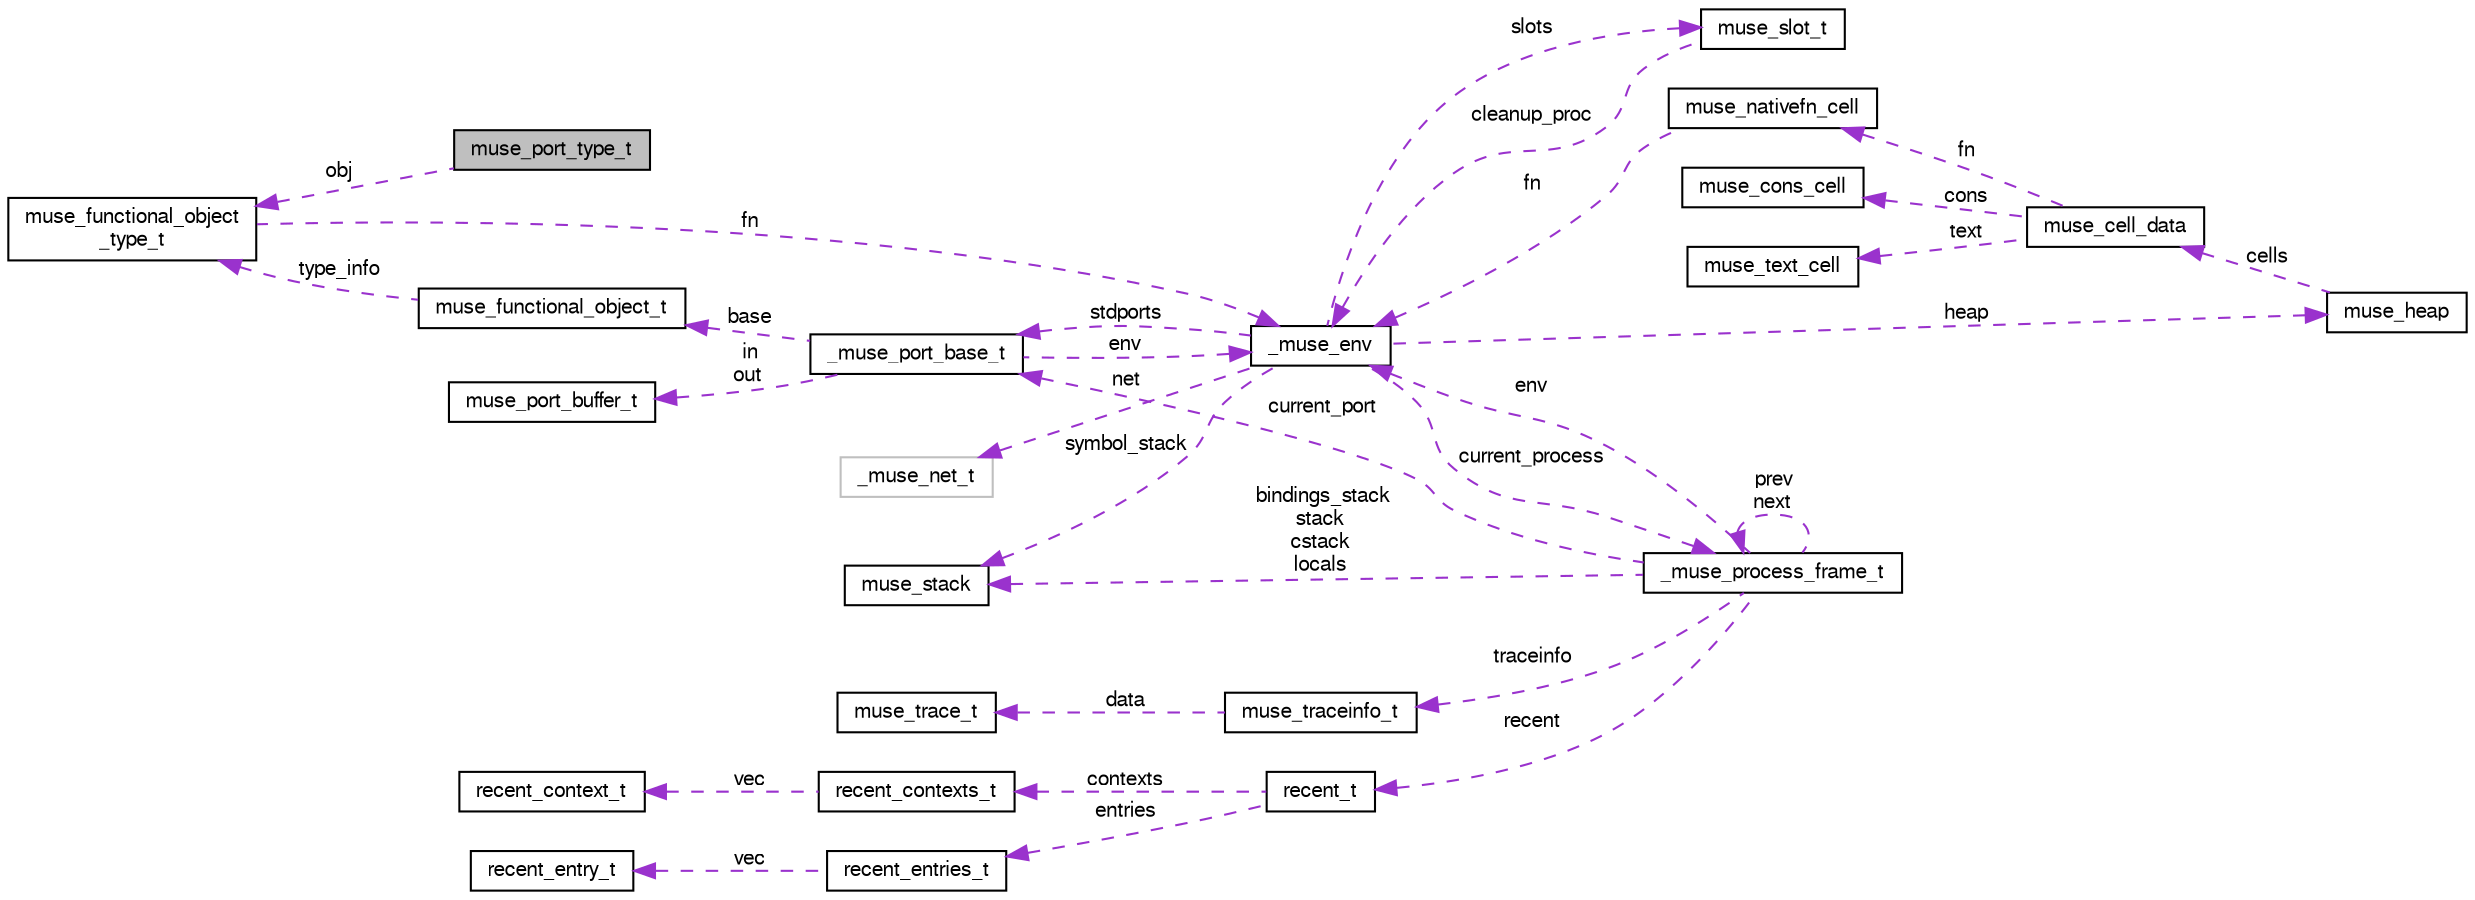 digraph "muse_port_type_t"
{
  edge [fontname="FreeSans",fontsize="10",labelfontname="FreeSans",labelfontsize="10"];
  node [fontname="FreeSans",fontsize="10",shape=record];
  rankdir="LR";
  Node1 [label="muse_port_type_t",height=0.2,width=0.4,color="black", fillcolor="grey75", style="filled" fontcolor="black"];
  Node2 -> Node1 [dir="back",color="darkorchid3",fontsize="10",style="dashed",label=" obj" ,fontname="FreeSans"];
  Node2 [label="muse_functional_object\l_type_t",height=0.2,width=0.4,color="black", fillcolor="white", style="filled",URL="$structmuse__functional__object__type__t.html",tooltip="Type information for a functional object."];
  Node3 -> Node2 [dir="back",color="darkorchid3",fontsize="10",style="dashed",label=" fn" ,fontname="FreeSans"];
  Node3 [label="_muse_env",height=0.2,width=0.4,color="black", fillcolor="white", style="filled",URL="$struct__muse__env.html",tooltip="The muse environment contains all info relevant to evaluation of expressions in muSE."];
  Node4 -> Node3 [dir="back",color="darkorchid3",fontsize="10",style="dashed",label=" stdports" ,fontname="FreeSans"];
  Node4 [label="_muse_port_base_t",height=0.2,width=0.4,color="black", fillcolor="white", style="filled",URL="$struct__muse__port__base__t.html",tooltip="The base port type."];
  Node3 -> Node4 [dir="back",color="darkorchid3",fontsize="10",style="dashed",label=" env" ,fontname="FreeSans"];
  Node5 -> Node4 [dir="back",color="darkorchid3",fontsize="10",style="dashed",label=" in\nout" ,fontname="FreeSans"];
  Node5 [label="muse_port_buffer_t",height=0.2,width=0.4,color="black", fillcolor="white", style="filled",URL="$structmuse__port__buffer__t.html",tooltip="Every port is buffered for input as well as output."];
  Node6 -> Node4 [dir="back",color="darkorchid3",fontsize="10",style="dashed",label=" base" ,fontname="FreeSans"];
  Node6 [label="muse_functional_object_t",height=0.2,width=0.4,color="black", fillcolor="white", style="filled",URL="$structmuse__functional__object__t.html",tooltip="Any muSE functional object must always begin with this structure."];
  Node2 -> Node6 [dir="back",color="darkorchid3",fontsize="10",style="dashed",label=" type_info" ,fontname="FreeSans"];
  Node7 -> Node3 [dir="back",color="darkorchid3",fontsize="10",style="dashed",label=" heap" ,fontname="FreeSans"];
  Node7 [label="muse_heap",height=0.2,width=0.4,color="black", fillcolor="white", style="filled",URL="$structmuse__heap.html",tooltip="The muse heap is an array of cells where the cells available for allocation are collected into a free..."];
  Node8 -> Node7 [dir="back",color="darkorchid3",fontsize="10",style="dashed",label=" cells" ,fontname="FreeSans"];
  Node8 [label="muse_cell_data",height=0.2,width=0.4,color="black", fillcolor="white", style="filled",URL="$unionmuse__cell__data.html",tooltip="A muse cell is a union of all the possible cell types."];
  Node9 -> Node8 [dir="back",color="darkorchid3",fontsize="10",style="dashed",label=" cons" ,fontname="FreeSans"];
  Node9 [label="muse_cons_cell",height=0.2,width=0.4,color="black", fillcolor="white", style="filled",URL="$structmuse__cons__cell.html",tooltip="A cons cell consists of references to two muse cells called the head and the tail."];
  Node10 -> Node8 [dir="back",color="darkorchid3",fontsize="10",style="dashed",label=" text" ,fontname="FreeSans"];
  Node10 [label="muse_text_cell",height=0.2,width=0.4,color="black", fillcolor="white", style="filled",URL="$structmuse__text__cell.html",tooltip="A string is represented in a single cell by storing a pair of pointers to the start of the string and..."];
  Node11 -> Node8 [dir="back",color="darkorchid3",fontsize="10",style="dashed",label=" fn" ,fontname="FreeSans"];
  Node11 [label="muse_nativefn_cell",height=0.2,width=0.4,color="black", fillcolor="white", style="filled",URL="$structmuse__nativefn__cell.html",tooltip="muSE provides the facility to invoke C functions during the evaluation process."];
  Node3 -> Node11 [dir="back",color="darkorchid3",fontsize="10",style="dashed",label=" fn" ,fontname="FreeSans"];
  Node12 -> Node3 [dir="back",color="darkorchid3",fontsize="10",style="dashed",label=" symbol_stack" ,fontname="FreeSans"];
  Node12 [label="muse_stack",height=0.2,width=0.4,color="black", fillcolor="white", style="filled",URL="$structmuse__stack.html",tooltip="A stack is used to keep track of temporary references to objects so that a cons-ing operation does no..."];
  Node13 -> Node3 [dir="back",color="darkorchid3",fontsize="10",style="dashed",label=" net" ,fontname="FreeSans"];
  Node13 [label="_muse_net_t",height=0.2,width=0.4,color="grey75", fillcolor="white", style="filled"];
  Node14 -> Node3 [dir="back",color="darkorchid3",fontsize="10",style="dashed",label=" current_process" ,fontname="FreeSans"];
  Node14 [label="_muse_process_frame_t",height=0.2,width=0.4,color="black", fillcolor="white", style="filled",URL="$struct__muse__process__frame__t.html",tooltip="A frame is the local environment of a process."];
  Node4 -> Node14 [dir="back",color="darkorchid3",fontsize="10",style="dashed",label=" current_port" ,fontname="FreeSans"];
  Node12 -> Node14 [dir="back",color="darkorchid3",fontsize="10",style="dashed",label=" bindings_stack\nstack\ncstack\nlocals" ,fontname="FreeSans"];
  Node15 -> Node14 [dir="back",color="darkorchid3",fontsize="10",style="dashed",label=" traceinfo" ,fontname="FreeSans"];
  Node15 [label="muse_traceinfo_t",height=0.2,width=0.4,color="black", fillcolor="white", style="filled",URL="$structmuse__traceinfo__t.html"];
  Node16 -> Node15 [dir="back",color="darkorchid3",fontsize="10",style="dashed",label=" data" ,fontname="FreeSans"];
  Node16 [label="muse_trace_t",height=0.2,width=0.4,color="black", fillcolor="white", style="filled",URL="$structmuse__trace__t.html",tooltip="A way to trace evaluations down the stack."];
  Node3 -> Node14 [dir="back",color="darkorchid3",fontsize="10",style="dashed",label=" env" ,fontname="FreeSans"];
  Node14 -> Node14 [dir="back",color="darkorchid3",fontsize="10",style="dashed",label=" prev\nnext" ,fontname="FreeSans"];
  Node17 -> Node14 [dir="back",color="darkorchid3",fontsize="10",style="dashed",label=" recent" ,fontname="FreeSans"];
  Node17 [label="recent_t",height=0.2,width=0.4,color="black", fillcolor="white", style="filled",URL="$structrecent__t.html"];
  Node18 -> Node17 [dir="back",color="darkorchid3",fontsize="10",style="dashed",label=" contexts" ,fontname="FreeSans"];
  Node18 [label="recent_contexts_t",height=0.2,width=0.4,color="black", fillcolor="white", style="filled",URL="$structrecent__contexts__t.html"];
  Node19 -> Node18 [dir="back",color="darkorchid3",fontsize="10",style="dashed",label=" vec" ,fontname="FreeSans"];
  Node19 [label="recent_context_t",height=0.2,width=0.4,color="black", fillcolor="white", style="filled",URL="$structrecent__context__t.html"];
  Node20 -> Node17 [dir="back",color="darkorchid3",fontsize="10",style="dashed",label=" entries" ,fontname="FreeSans"];
  Node20 [label="recent_entries_t",height=0.2,width=0.4,color="black", fillcolor="white", style="filled",URL="$structrecent__entries__t.html"];
  Node21 -> Node20 [dir="back",color="darkorchid3",fontsize="10",style="dashed",label=" vec" ,fontname="FreeSans"];
  Node21 [label="recent_entry_t",height=0.2,width=0.4,color="black", fillcolor="white", style="filled",URL="$structrecent__entry__t.html"];
  Node22 -> Node3 [dir="back",color="darkorchid3",fontsize="10",style="dashed",label=" slots" ,fontname="FreeSans"];
  Node22 [label="muse_slot_t",height=0.2,width=0.4,color="black", fillcolor="white", style="filled",URL="$structmuse__slot__t.html"];
  Node3 -> Node22 [dir="back",color="darkorchid3",fontsize="10",style="dashed",label=" cleanup_proc" ,fontname="FreeSans"];
}
